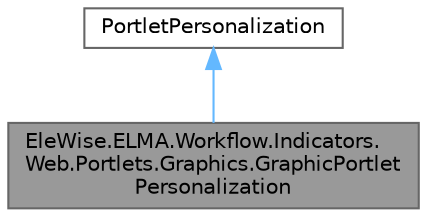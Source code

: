 digraph "EleWise.ELMA.Workflow.Indicators.Web.Portlets.Graphics.GraphicPortletPersonalization"
{
 // LATEX_PDF_SIZE
  bgcolor="transparent";
  edge [fontname=Helvetica,fontsize=10,labelfontname=Helvetica,labelfontsize=10];
  node [fontname=Helvetica,fontsize=10,shape=box,height=0.2,width=0.4];
  Node1 [id="Node000001",label="EleWise.ELMA.Workflow.Indicators.\lWeb.Portlets.Graphics.GraphicPortlet\lPersonalization",height=0.2,width=0.4,color="gray40", fillcolor="grey60", style="filled", fontcolor="black",tooltip="Настройки портлета"];
  Node2 -> Node1 [id="edge1_Node000001_Node000002",dir="back",color="steelblue1",style="solid",tooltip=" "];
  Node2 [id="Node000002",label="PortletPersonalization",height=0.2,width=0.4,color="gray40", fillcolor="white", style="filled",tooltip=" "];
}
